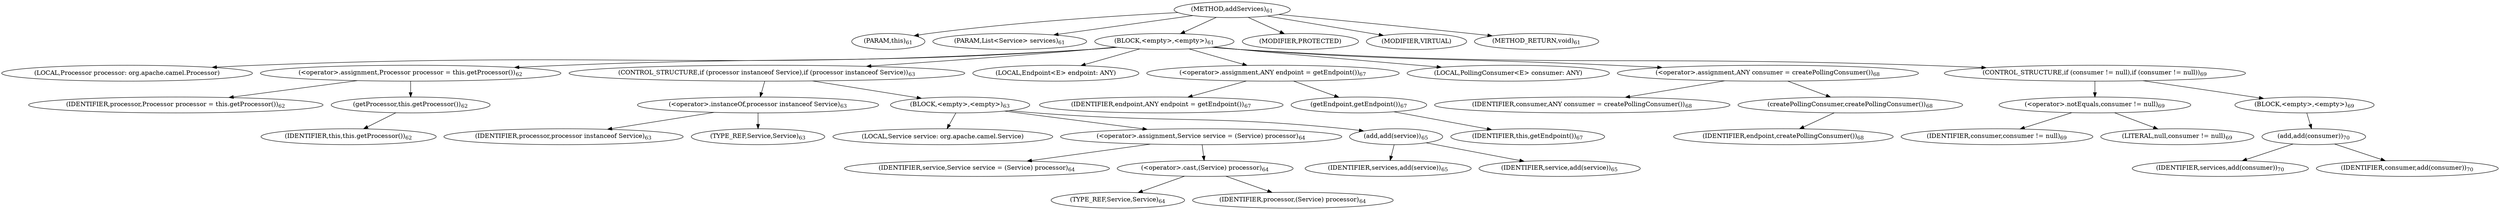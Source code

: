 digraph "addServices" {  
"72" [label = <(METHOD,addServices)<SUB>61</SUB>> ]
"11" [label = <(PARAM,this)<SUB>61</SUB>> ]
"73" [label = <(PARAM,List&lt;Service&gt; services)<SUB>61</SUB>> ]
"74" [label = <(BLOCK,&lt;empty&gt;,&lt;empty&gt;)<SUB>61</SUB>> ]
"75" [label = <(LOCAL,Processor processor: org.apache.camel.Processor)> ]
"76" [label = <(&lt;operator&gt;.assignment,Processor processor = this.getProcessor())<SUB>62</SUB>> ]
"77" [label = <(IDENTIFIER,processor,Processor processor = this.getProcessor())<SUB>62</SUB>> ]
"78" [label = <(getProcessor,this.getProcessor())<SUB>62</SUB>> ]
"10" [label = <(IDENTIFIER,this,this.getProcessor())<SUB>62</SUB>> ]
"79" [label = <(CONTROL_STRUCTURE,if (processor instanceof Service),if (processor instanceof Service))<SUB>63</SUB>> ]
"80" [label = <(&lt;operator&gt;.instanceOf,processor instanceof Service)<SUB>63</SUB>> ]
"81" [label = <(IDENTIFIER,processor,processor instanceof Service)<SUB>63</SUB>> ]
"82" [label = <(TYPE_REF,Service,Service)<SUB>63</SUB>> ]
"83" [label = <(BLOCK,&lt;empty&gt;,&lt;empty&gt;)<SUB>63</SUB>> ]
"84" [label = <(LOCAL,Service service: org.apache.camel.Service)> ]
"85" [label = <(&lt;operator&gt;.assignment,Service service = (Service) processor)<SUB>64</SUB>> ]
"86" [label = <(IDENTIFIER,service,Service service = (Service) processor)<SUB>64</SUB>> ]
"87" [label = <(&lt;operator&gt;.cast,(Service) processor)<SUB>64</SUB>> ]
"88" [label = <(TYPE_REF,Service,Service)<SUB>64</SUB>> ]
"89" [label = <(IDENTIFIER,processor,(Service) processor)<SUB>64</SUB>> ]
"90" [label = <(add,add(service))<SUB>65</SUB>> ]
"91" [label = <(IDENTIFIER,services,add(service))<SUB>65</SUB>> ]
"92" [label = <(IDENTIFIER,service,add(service))<SUB>65</SUB>> ]
"93" [label = <(LOCAL,Endpoint&lt;E&gt; endpoint: ANY)> ]
"94" [label = <(&lt;operator&gt;.assignment,ANY endpoint = getEndpoint())<SUB>67</SUB>> ]
"95" [label = <(IDENTIFIER,endpoint,ANY endpoint = getEndpoint())<SUB>67</SUB>> ]
"96" [label = <(getEndpoint,getEndpoint())<SUB>67</SUB>> ]
"12" [label = <(IDENTIFIER,this,getEndpoint())<SUB>67</SUB>> ]
"97" [label = <(LOCAL,PollingConsumer&lt;E&gt; consumer: ANY)> ]
"98" [label = <(&lt;operator&gt;.assignment,ANY consumer = createPollingConsumer())<SUB>68</SUB>> ]
"99" [label = <(IDENTIFIER,consumer,ANY consumer = createPollingConsumer())<SUB>68</SUB>> ]
"100" [label = <(createPollingConsumer,createPollingConsumer())<SUB>68</SUB>> ]
"101" [label = <(IDENTIFIER,endpoint,createPollingConsumer())<SUB>68</SUB>> ]
"102" [label = <(CONTROL_STRUCTURE,if (consumer != null),if (consumer != null))<SUB>69</SUB>> ]
"103" [label = <(&lt;operator&gt;.notEquals,consumer != null)<SUB>69</SUB>> ]
"104" [label = <(IDENTIFIER,consumer,consumer != null)<SUB>69</SUB>> ]
"105" [label = <(LITERAL,null,consumer != null)<SUB>69</SUB>> ]
"106" [label = <(BLOCK,&lt;empty&gt;,&lt;empty&gt;)<SUB>69</SUB>> ]
"107" [label = <(add,add(consumer))<SUB>70</SUB>> ]
"108" [label = <(IDENTIFIER,services,add(consumer))<SUB>70</SUB>> ]
"109" [label = <(IDENTIFIER,consumer,add(consumer))<SUB>70</SUB>> ]
"110" [label = <(MODIFIER,PROTECTED)> ]
"111" [label = <(MODIFIER,VIRTUAL)> ]
"112" [label = <(METHOD_RETURN,void)<SUB>61</SUB>> ]
  "72" -> "11" 
  "72" -> "73" 
  "72" -> "74" 
  "72" -> "110" 
  "72" -> "111" 
  "72" -> "112" 
  "74" -> "75" 
  "74" -> "76" 
  "74" -> "79" 
  "74" -> "93" 
  "74" -> "94" 
  "74" -> "97" 
  "74" -> "98" 
  "74" -> "102" 
  "76" -> "77" 
  "76" -> "78" 
  "78" -> "10" 
  "79" -> "80" 
  "79" -> "83" 
  "80" -> "81" 
  "80" -> "82" 
  "83" -> "84" 
  "83" -> "85" 
  "83" -> "90" 
  "85" -> "86" 
  "85" -> "87" 
  "87" -> "88" 
  "87" -> "89" 
  "90" -> "91" 
  "90" -> "92" 
  "94" -> "95" 
  "94" -> "96" 
  "96" -> "12" 
  "98" -> "99" 
  "98" -> "100" 
  "100" -> "101" 
  "102" -> "103" 
  "102" -> "106" 
  "103" -> "104" 
  "103" -> "105" 
  "106" -> "107" 
  "107" -> "108" 
  "107" -> "109" 
}
